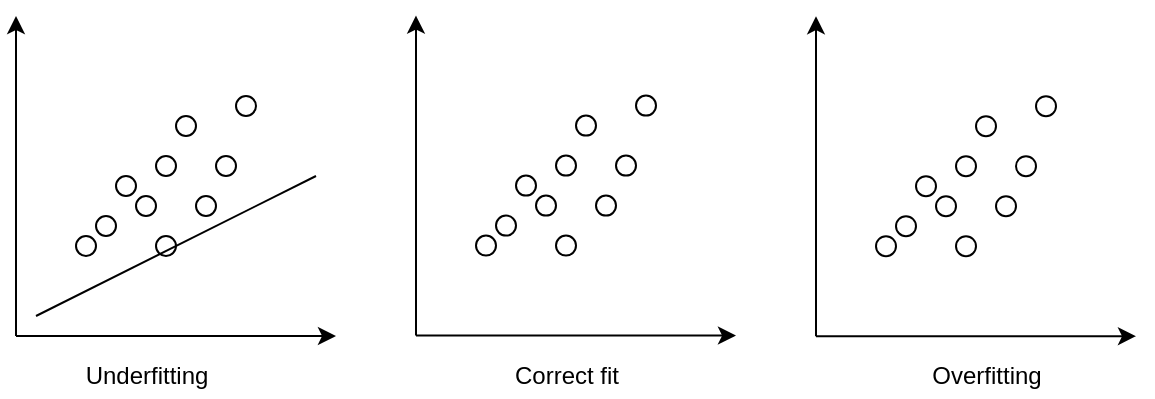 <mxfile version="13.0.2" type="device"><diagram id="EVQ_GciLI0puKx7NwmyM" name="Page-1"><mxGraphModel dx="877" dy="763" grid="1" gridSize="10" guides="1" tooltips="1" connect="1" arrows="1" fold="1" page="1" pageScale="1" pageWidth="827" pageHeight="1169" math="1" shadow="0"><root><mxCell id="0"/><mxCell id="1" parent="0"/><mxCell id="XU3tzN4ChIO8X4iLjW_w-6" value="" style="endArrow=classic;html=1;" edge="1" parent="1"><mxGeometry width="50" height="50" relative="1" as="geometry"><mxPoint x="120" y="400" as="sourcePoint"/><mxPoint x="280" y="400" as="targetPoint"/></mxGeometry></mxCell><mxCell id="XU3tzN4ChIO8X4iLjW_w-7" value="" style="endArrow=classic;html=1;" edge="1" parent="1"><mxGeometry width="50" height="50" relative="1" as="geometry"><mxPoint x="120" y="400" as="sourcePoint"/><mxPoint x="120" y="240" as="targetPoint"/></mxGeometry></mxCell><mxCell id="XU3tzN4ChIO8X4iLjW_w-12" value="" style="ellipse;whiteSpace=wrap;html=1;aspect=fixed;" vertex="1" parent="1"><mxGeometry x="170" y="320" width="10" height="10" as="geometry"/></mxCell><mxCell id="XU3tzN4ChIO8X4iLjW_w-13" value="" style="ellipse;whiteSpace=wrap;html=1;aspect=fixed;" vertex="1" parent="1"><mxGeometry x="190" y="310" width="10" height="10" as="geometry"/></mxCell><mxCell id="XU3tzN4ChIO8X4iLjW_w-14" value="" style="ellipse;whiteSpace=wrap;html=1;aspect=fixed;" vertex="1" parent="1"><mxGeometry x="200" y="290" width="10" height="10" as="geometry"/></mxCell><mxCell id="XU3tzN4ChIO8X4iLjW_w-16" value="" style="ellipse;whiteSpace=wrap;html=1;aspect=fixed;" vertex="1" parent="1"><mxGeometry x="220" y="310" width="10" height="10" as="geometry"/></mxCell><mxCell id="XU3tzN4ChIO8X4iLjW_w-17" value="" style="ellipse;whiteSpace=wrap;html=1;aspect=fixed;" vertex="1" parent="1"><mxGeometry x="230" y="280" width="10" height="10" as="geometry"/></mxCell><mxCell id="XU3tzN4ChIO8X4iLjW_w-19" value="" style="ellipse;whiteSpace=wrap;html=1;aspect=fixed;" vertex="1" parent="1"><mxGeometry x="150" y="350" width="10" height="10" as="geometry"/></mxCell><mxCell id="XU3tzN4ChIO8X4iLjW_w-20" value="" style="ellipse;whiteSpace=wrap;html=1;aspect=fixed;" vertex="1" parent="1"><mxGeometry x="180" y="330" width="10" height="10" as="geometry"/></mxCell><mxCell id="XU3tzN4ChIO8X4iLjW_w-21" value="" style="ellipse;whiteSpace=wrap;html=1;aspect=fixed;" vertex="1" parent="1"><mxGeometry x="210" y="330" width="10" height="10" as="geometry"/></mxCell><mxCell id="XU3tzN4ChIO8X4iLjW_w-24" value="" style="ellipse;whiteSpace=wrap;html=1;aspect=fixed;" vertex="1" parent="1"><mxGeometry x="160" y="340" width="10" height="10" as="geometry"/></mxCell><mxCell id="XU3tzN4ChIO8X4iLjW_w-25" value="" style="ellipse;whiteSpace=wrap;html=1;aspect=fixed;" vertex="1" parent="1"><mxGeometry x="190" y="350" width="10" height="10" as="geometry"/></mxCell><mxCell id="XU3tzN4ChIO8X4iLjW_w-51" value="" style="endArrow=classic;html=1;" edge="1" parent="1"><mxGeometry width="50" height="50" relative="1" as="geometry"><mxPoint x="320" y="399.8" as="sourcePoint"/><mxPoint x="480" y="399.8" as="targetPoint"/></mxGeometry></mxCell><mxCell id="XU3tzN4ChIO8X4iLjW_w-52" value="" style="endArrow=classic;html=1;" edge="1" parent="1"><mxGeometry width="50" height="50" relative="1" as="geometry"><mxPoint x="320" y="399.8" as="sourcePoint"/><mxPoint x="320" y="239.8" as="targetPoint"/></mxGeometry></mxCell><mxCell id="XU3tzN4ChIO8X4iLjW_w-53" value="" style="ellipse;whiteSpace=wrap;html=1;aspect=fixed;" vertex="1" parent="1"><mxGeometry x="370" y="319.8" width="10" height="10" as="geometry"/></mxCell><mxCell id="XU3tzN4ChIO8X4iLjW_w-54" value="" style="ellipse;whiteSpace=wrap;html=1;aspect=fixed;" vertex="1" parent="1"><mxGeometry x="390" y="309.8" width="10" height="10" as="geometry"/></mxCell><mxCell id="XU3tzN4ChIO8X4iLjW_w-55" value="" style="ellipse;whiteSpace=wrap;html=1;aspect=fixed;" vertex="1" parent="1"><mxGeometry x="400" y="289.8" width="10" height="10" as="geometry"/></mxCell><mxCell id="XU3tzN4ChIO8X4iLjW_w-56" value="" style="ellipse;whiteSpace=wrap;html=1;aspect=fixed;" vertex="1" parent="1"><mxGeometry x="420" y="309.8" width="10" height="10" as="geometry"/></mxCell><mxCell id="XU3tzN4ChIO8X4iLjW_w-57" value="" style="ellipse;whiteSpace=wrap;html=1;aspect=fixed;" vertex="1" parent="1"><mxGeometry x="430" y="279.8" width="10" height="10" as="geometry"/></mxCell><mxCell id="XU3tzN4ChIO8X4iLjW_w-58" value="" style="ellipse;whiteSpace=wrap;html=1;aspect=fixed;" vertex="1" parent="1"><mxGeometry x="350" y="349.8" width="10" height="10" as="geometry"/></mxCell><mxCell id="XU3tzN4ChIO8X4iLjW_w-59" value="" style="ellipse;whiteSpace=wrap;html=1;aspect=fixed;" vertex="1" parent="1"><mxGeometry x="380" y="329.8" width="10" height="10" as="geometry"/></mxCell><mxCell id="XU3tzN4ChIO8X4iLjW_w-60" value="" style="ellipse;whiteSpace=wrap;html=1;aspect=fixed;" vertex="1" parent="1"><mxGeometry x="410" y="329.8" width="10" height="10" as="geometry"/></mxCell><mxCell id="XU3tzN4ChIO8X4iLjW_w-61" value="" style="ellipse;whiteSpace=wrap;html=1;aspect=fixed;" vertex="1" parent="1"><mxGeometry x="360" y="339.8" width="10" height="10" as="geometry"/></mxCell><mxCell id="XU3tzN4ChIO8X4iLjW_w-62" value="" style="ellipse;whiteSpace=wrap;html=1;aspect=fixed;" vertex="1" parent="1"><mxGeometry x="390" y="349.8" width="10" height="10" as="geometry"/></mxCell><mxCell id="XU3tzN4ChIO8X4iLjW_w-63" value="" style="endArrow=classic;html=1;" edge="1" parent="1"><mxGeometry width="50" height="50" relative="1" as="geometry"><mxPoint x="520" y="400.09" as="sourcePoint"/><mxPoint x="680" y="400.09" as="targetPoint"/></mxGeometry></mxCell><mxCell id="XU3tzN4ChIO8X4iLjW_w-64" value="" style="endArrow=classic;html=1;" edge="1" parent="1"><mxGeometry width="50" height="50" relative="1" as="geometry"><mxPoint x="520" y="400.09" as="sourcePoint"/><mxPoint x="520" y="240.09" as="targetPoint"/></mxGeometry></mxCell><mxCell id="XU3tzN4ChIO8X4iLjW_w-65" value="" style="ellipse;whiteSpace=wrap;html=1;aspect=fixed;" vertex="1" parent="1"><mxGeometry x="570" y="320.09" width="10" height="10" as="geometry"/></mxCell><mxCell id="XU3tzN4ChIO8X4iLjW_w-66" value="" style="ellipse;whiteSpace=wrap;html=1;aspect=fixed;" vertex="1" parent="1"><mxGeometry x="590" y="310.09" width="10" height="10" as="geometry"/></mxCell><mxCell id="XU3tzN4ChIO8X4iLjW_w-67" value="" style="ellipse;whiteSpace=wrap;html=1;aspect=fixed;" vertex="1" parent="1"><mxGeometry x="600" y="290.09" width="10" height="10" as="geometry"/></mxCell><mxCell id="XU3tzN4ChIO8X4iLjW_w-68" value="" style="ellipse;whiteSpace=wrap;html=1;aspect=fixed;" vertex="1" parent="1"><mxGeometry x="620" y="310.09" width="10" height="10" as="geometry"/></mxCell><mxCell id="XU3tzN4ChIO8X4iLjW_w-69" value="" style="ellipse;whiteSpace=wrap;html=1;aspect=fixed;" vertex="1" parent="1"><mxGeometry x="630" y="280.09" width="10" height="10" as="geometry"/></mxCell><mxCell id="XU3tzN4ChIO8X4iLjW_w-70" value="" style="ellipse;whiteSpace=wrap;html=1;aspect=fixed;" vertex="1" parent="1"><mxGeometry x="550" y="350.09" width="10" height="10" as="geometry"/></mxCell><mxCell id="XU3tzN4ChIO8X4iLjW_w-71" value="" style="ellipse;whiteSpace=wrap;html=1;aspect=fixed;" vertex="1" parent="1"><mxGeometry x="580" y="330.09" width="10" height="10" as="geometry"/></mxCell><mxCell id="XU3tzN4ChIO8X4iLjW_w-72" value="" style="ellipse;whiteSpace=wrap;html=1;aspect=fixed;" vertex="1" parent="1"><mxGeometry x="610" y="330.09" width="10" height="10" as="geometry"/></mxCell><mxCell id="XU3tzN4ChIO8X4iLjW_w-73" value="" style="ellipse;whiteSpace=wrap;html=1;aspect=fixed;" vertex="1" parent="1"><mxGeometry x="560" y="340.09" width="10" height="10" as="geometry"/></mxCell><mxCell id="XU3tzN4ChIO8X4iLjW_w-74" value="" style="ellipse;whiteSpace=wrap;html=1;aspect=fixed;" vertex="1" parent="1"><mxGeometry x="590" y="350.09" width="10" height="10" as="geometry"/></mxCell><mxCell id="XU3tzN4ChIO8X4iLjW_w-75" value="Underfitting" style="text;html=1;align=center;verticalAlign=middle;resizable=0;points=[];autosize=1;" vertex="1" parent="1"><mxGeometry x="145" y="410" width="80" height="20" as="geometry"/></mxCell><mxCell id="XU3tzN4ChIO8X4iLjW_w-76" value="Correct fit" style="text;html=1;align=center;verticalAlign=middle;resizable=0;points=[];autosize=1;" vertex="1" parent="1"><mxGeometry x="360" y="410" width="70" height="20" as="geometry"/></mxCell><mxCell id="XU3tzN4ChIO8X4iLjW_w-77" value="Overfitting" style="text;html=1;align=center;verticalAlign=middle;resizable=0;points=[];autosize=1;" vertex="1" parent="1"><mxGeometry x="570" y="410" width="70" height="20" as="geometry"/></mxCell><mxCell id="XU3tzN4ChIO8X4iLjW_w-78" value="" style="endArrow=none;html=1;" edge="1" parent="1"><mxGeometry width="50" height="50" relative="1" as="geometry"><mxPoint x="130" y="390" as="sourcePoint"/><mxPoint x="270" y="320" as="targetPoint"/></mxGeometry></mxCell></root></mxGraphModel></diagram></mxfile>